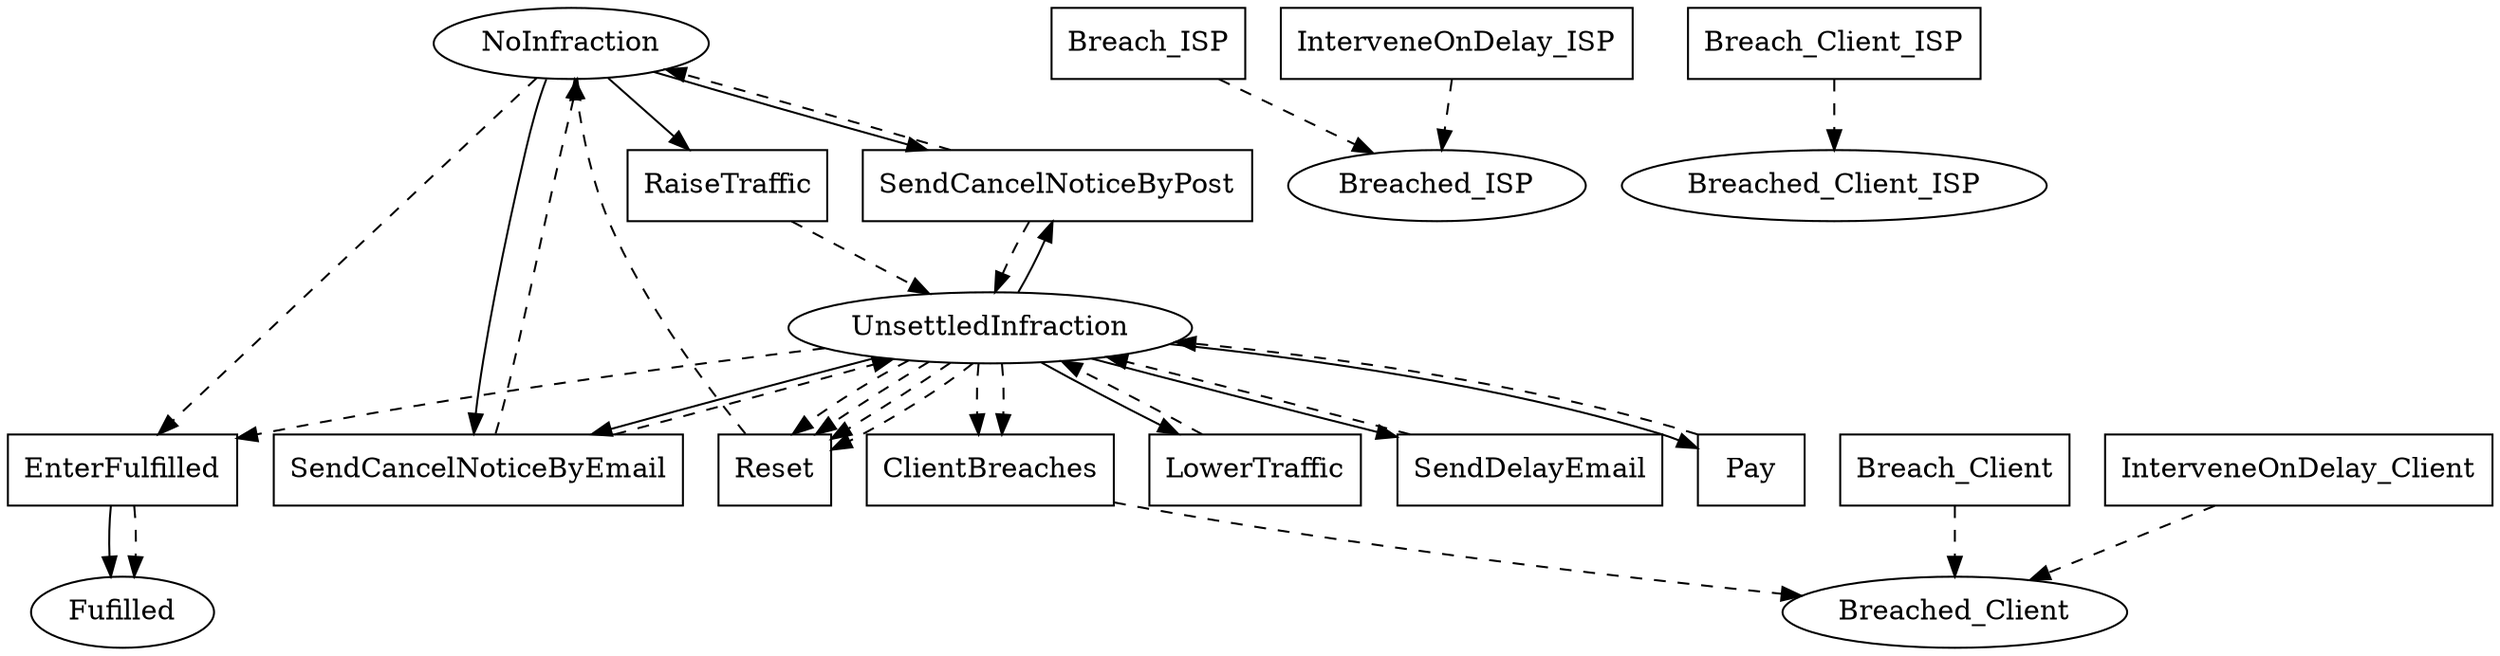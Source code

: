 // THIS IS A GENERATED FILE. DO NOT EDIT.

digraph PS_Internet_Provision {    
    Fulfilled[label=Fufilled];
    NoInfraction[label=NoInfraction];
	UnsettledInfraction[label=UnsettledInfraction];
	Breached_ISP[label=Breached_ISP];
	Breached_Client[label=Breached_Client];
	Breached_Client_ISP[label=Breached_Client_ISP]
    
    EnterFulfilled[label=EnterFufilled,shape=box]; 
    SendCancelNoticeByPost[label=SendCancelNoticeByPost,shape=box];
	SendCancelNoticeByEmail[label=SendCancelNoticeByEmail,shape=box];
	Reset[label=Reset,shape=box];
	RaiseTraffic[label=RaiseTraffic,shape=box];
	LowerTraffic[label=LowerTraffic,shape=box];
	SendDelayEmail[label=SendDelayEmail,shape=box];
	Pay[label=Pay,shape=box];
	ClientBreaches[label=ClientBreaches,shape=box];
	EnterFulfilled[label=EnterFulfilled,shape=box];
	Breach_ISP[label=Breach_ISP,shape=box];
	Breach_Client[label=Breach_Client,shape=box];
	Breach_Client_ISP[label=Breach_Client_ISP,shape=box];
	InterveneOnDelay_ISP[label=InterveneOnDelay_ISP,shape=box];
	InterveneOnDelay_Client[label=InterveneOnDelay_Client,shape=box]    
    
    EnterFulfilled -> Fulfilled;
    
    NoInfraction -> RaiseTraffic;
	NoInfraction -> EnterFulfilled [style=dashed];
	NoInfraction -> SendCancelNoticeByPost;
	NoInfraction -> SendCancelNoticeByEmail;
	UnsettledInfraction -> SendCancelNoticeByPost;
	UnsettledInfraction -> SendCancelNoticeByEmail;
	UnsettledInfraction -> LowerTraffic;
	UnsettledInfraction -> SendDelayEmail;
	UnsettledInfraction -> Pay;
	UnsettledInfraction -> Reset [style=dashed];
	UnsettledInfraction -> ClientBreaches [style=dashed];
	UnsettledInfraction -> Reset [style=dashed];
	UnsettledInfraction -> Reset [style=dashed];
	UnsettledInfraction -> Reset [style=dashed];
	UnsettledInfraction -> ClientBreaches [style=dashed];
	UnsettledInfraction -> EnterFulfilled [style=dashed]
    
    Reset -> NoInfraction [style=dashed];
	RaiseTraffic -> UnsettledInfraction [style=dashed];
	LowerTraffic -> UnsettledInfraction [style=dashed];
	Pay -> UnsettledInfraction [style=dashed];
	ClientBreaches -> Breached_Client [style=dashed];
	EnterFulfilled -> Fulfilled [style=dashed];
	Breach_ISP -> Breached_ISP [style=dashed];
	Breach_Client -> Breached_Client [style=dashed];
	Breach_Client_ISP -> Breached_Client_ISP [style=dashed];
	InterveneOnDelay_ISP -> Breached_ISP [style=dashed];
	InterveneOnDelay_Client -> Breached_Client [style=dashed];
	     
    
    SendCancelNoticeByPost -> NoInfraction [style=dashed];
	SendCancelNoticeByEmail -> NoInfraction [style=dashed];
	SendCancelNoticeByPost -> UnsettledInfraction [style=dashed];
	SendCancelNoticeByEmail -> UnsettledInfraction [style=dashed];
	SendDelayEmail -> UnsettledInfraction [style=dashed];
	   
}